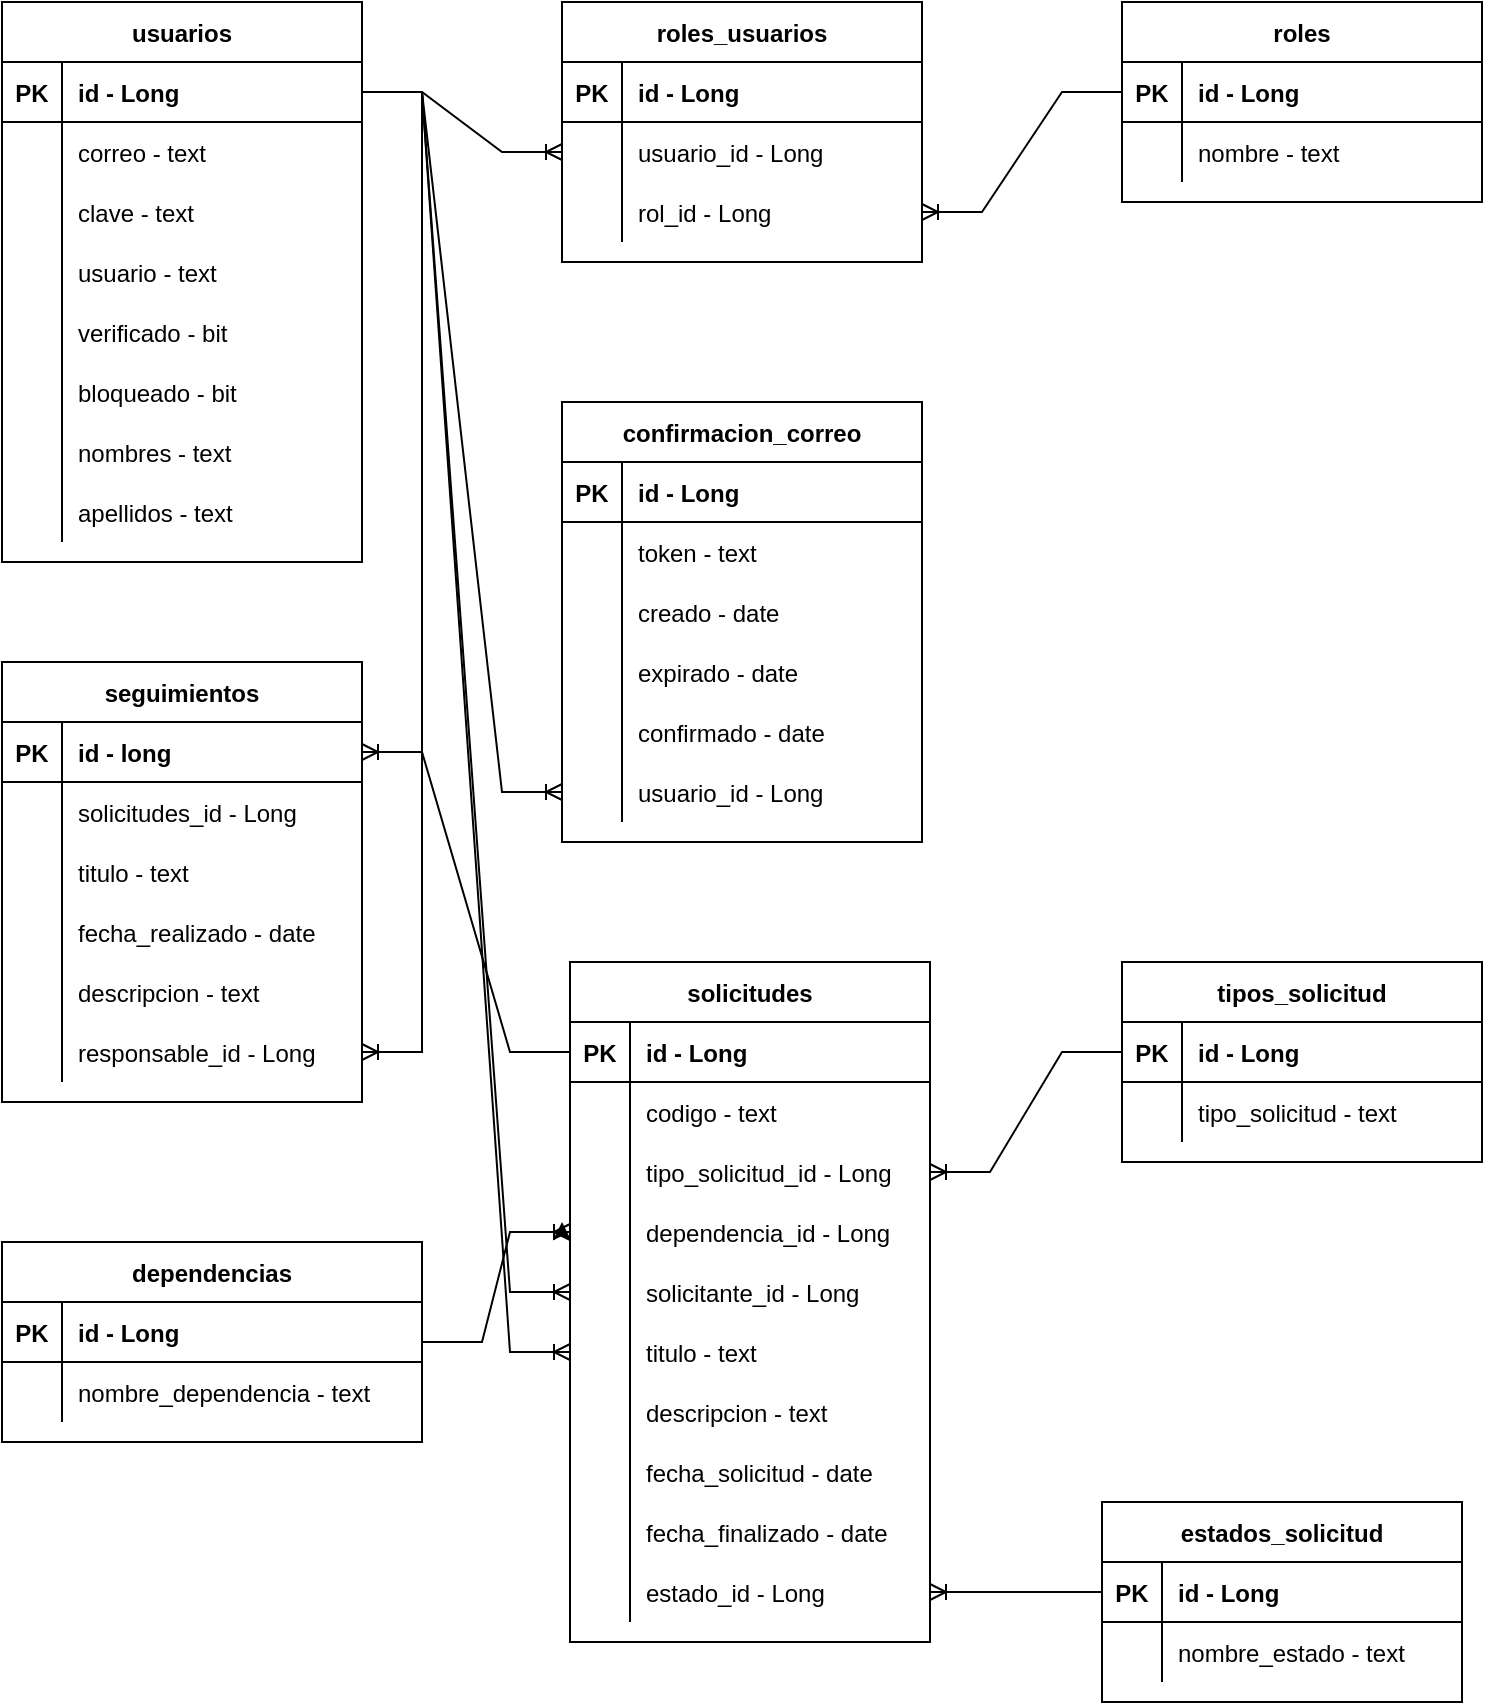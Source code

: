 <mxfile version="20.3.7" type="device"><diagram id="N3PCefm8rT5BkMY-tPDN" name="Página-1"><mxGraphModel dx="1422" dy="754" grid="1" gridSize="10" guides="1" tooltips="1" connect="1" arrows="1" fold="1" page="1" pageScale="1" pageWidth="827" pageHeight="1169" math="0" shadow="0"><root><mxCell id="0"/><mxCell id="1" parent="0"/><mxCell id="Jt3DXUGvfgEBG88iE8ZA-1" value="usuarios" style="shape=table;startSize=30;container=1;collapsible=1;childLayout=tableLayout;fixedRows=1;rowLines=0;fontStyle=1;align=center;resizeLast=1;" vertex="1" parent="1"><mxGeometry x="40" y="80" width="180" height="280" as="geometry"/></mxCell><mxCell id="Jt3DXUGvfgEBG88iE8ZA-2" value="" style="shape=tableRow;horizontal=0;startSize=0;swimlaneHead=0;swimlaneBody=0;fillColor=none;collapsible=0;dropTarget=0;points=[[0,0.5],[1,0.5]];portConstraint=eastwest;top=0;left=0;right=0;bottom=1;" vertex="1" parent="Jt3DXUGvfgEBG88iE8ZA-1"><mxGeometry y="30" width="180" height="30" as="geometry"/></mxCell><mxCell id="Jt3DXUGvfgEBG88iE8ZA-3" value="PK" style="shape=partialRectangle;connectable=0;fillColor=none;top=0;left=0;bottom=0;right=0;fontStyle=1;overflow=hidden;" vertex="1" parent="Jt3DXUGvfgEBG88iE8ZA-2"><mxGeometry width="30" height="30" as="geometry"><mxRectangle width="30" height="30" as="alternateBounds"/></mxGeometry></mxCell><mxCell id="Jt3DXUGvfgEBG88iE8ZA-4" value="id - Long" style="shape=partialRectangle;connectable=0;fillColor=none;top=0;left=0;bottom=0;right=0;align=left;spacingLeft=6;fontStyle=1;overflow=hidden;" vertex="1" parent="Jt3DXUGvfgEBG88iE8ZA-2"><mxGeometry x="30" width="150" height="30" as="geometry"><mxRectangle width="150" height="30" as="alternateBounds"/></mxGeometry></mxCell><mxCell id="Jt3DXUGvfgEBG88iE8ZA-5" value="" style="shape=tableRow;horizontal=0;startSize=0;swimlaneHead=0;swimlaneBody=0;fillColor=none;collapsible=0;dropTarget=0;points=[[0,0.5],[1,0.5]];portConstraint=eastwest;top=0;left=0;right=0;bottom=0;" vertex="1" parent="Jt3DXUGvfgEBG88iE8ZA-1"><mxGeometry y="60" width="180" height="30" as="geometry"/></mxCell><mxCell id="Jt3DXUGvfgEBG88iE8ZA-6" value="" style="shape=partialRectangle;connectable=0;fillColor=none;top=0;left=0;bottom=0;right=0;editable=1;overflow=hidden;" vertex="1" parent="Jt3DXUGvfgEBG88iE8ZA-5"><mxGeometry width="30" height="30" as="geometry"><mxRectangle width="30" height="30" as="alternateBounds"/></mxGeometry></mxCell><mxCell id="Jt3DXUGvfgEBG88iE8ZA-7" value="correo - text" style="shape=partialRectangle;connectable=0;fillColor=none;top=0;left=0;bottom=0;right=0;align=left;spacingLeft=6;overflow=hidden;" vertex="1" parent="Jt3DXUGvfgEBG88iE8ZA-5"><mxGeometry x="30" width="150" height="30" as="geometry"><mxRectangle width="150" height="30" as="alternateBounds"/></mxGeometry></mxCell><mxCell id="Jt3DXUGvfgEBG88iE8ZA-8" value="" style="shape=tableRow;horizontal=0;startSize=0;swimlaneHead=0;swimlaneBody=0;fillColor=none;collapsible=0;dropTarget=0;points=[[0,0.5],[1,0.5]];portConstraint=eastwest;top=0;left=0;right=0;bottom=0;" vertex="1" parent="Jt3DXUGvfgEBG88iE8ZA-1"><mxGeometry y="90" width="180" height="30" as="geometry"/></mxCell><mxCell id="Jt3DXUGvfgEBG88iE8ZA-9" value="" style="shape=partialRectangle;connectable=0;fillColor=none;top=0;left=0;bottom=0;right=0;editable=1;overflow=hidden;" vertex="1" parent="Jt3DXUGvfgEBG88iE8ZA-8"><mxGeometry width="30" height="30" as="geometry"><mxRectangle width="30" height="30" as="alternateBounds"/></mxGeometry></mxCell><mxCell id="Jt3DXUGvfgEBG88iE8ZA-10" value="clave - text" style="shape=partialRectangle;connectable=0;fillColor=none;top=0;left=0;bottom=0;right=0;align=left;spacingLeft=6;overflow=hidden;" vertex="1" parent="Jt3DXUGvfgEBG88iE8ZA-8"><mxGeometry x="30" width="150" height="30" as="geometry"><mxRectangle width="150" height="30" as="alternateBounds"/></mxGeometry></mxCell><mxCell id="Jt3DXUGvfgEBG88iE8ZA-11" value="" style="shape=tableRow;horizontal=0;startSize=0;swimlaneHead=0;swimlaneBody=0;fillColor=none;collapsible=0;dropTarget=0;points=[[0,0.5],[1,0.5]];portConstraint=eastwest;top=0;left=0;right=0;bottom=0;" vertex="1" parent="Jt3DXUGvfgEBG88iE8ZA-1"><mxGeometry y="120" width="180" height="30" as="geometry"/></mxCell><mxCell id="Jt3DXUGvfgEBG88iE8ZA-12" value="" style="shape=partialRectangle;connectable=0;fillColor=none;top=0;left=0;bottom=0;right=0;editable=1;overflow=hidden;" vertex="1" parent="Jt3DXUGvfgEBG88iE8ZA-11"><mxGeometry width="30" height="30" as="geometry"><mxRectangle width="30" height="30" as="alternateBounds"/></mxGeometry></mxCell><mxCell id="Jt3DXUGvfgEBG88iE8ZA-13" value="usuario - text" style="shape=partialRectangle;connectable=0;fillColor=none;top=0;left=0;bottom=0;right=0;align=left;spacingLeft=6;overflow=hidden;" vertex="1" parent="Jt3DXUGvfgEBG88iE8ZA-11"><mxGeometry x="30" width="150" height="30" as="geometry"><mxRectangle width="150" height="30" as="alternateBounds"/></mxGeometry></mxCell><mxCell id="Jt3DXUGvfgEBG88iE8ZA-14" value="" style="shape=tableRow;horizontal=0;startSize=0;swimlaneHead=0;swimlaneBody=0;fillColor=none;collapsible=0;dropTarget=0;points=[[0,0.5],[1,0.5]];portConstraint=eastwest;top=0;left=0;right=0;bottom=0;" vertex="1" parent="Jt3DXUGvfgEBG88iE8ZA-1"><mxGeometry y="150" width="180" height="30" as="geometry"/></mxCell><mxCell id="Jt3DXUGvfgEBG88iE8ZA-15" value="" style="shape=partialRectangle;connectable=0;fillColor=none;top=0;left=0;bottom=0;right=0;editable=1;overflow=hidden;" vertex="1" parent="Jt3DXUGvfgEBG88iE8ZA-14"><mxGeometry width="30" height="30" as="geometry"><mxRectangle width="30" height="30" as="alternateBounds"/></mxGeometry></mxCell><mxCell id="Jt3DXUGvfgEBG88iE8ZA-16" value="verificado - bit" style="shape=partialRectangle;connectable=0;fillColor=none;top=0;left=0;bottom=0;right=0;align=left;spacingLeft=6;overflow=hidden;" vertex="1" parent="Jt3DXUGvfgEBG88iE8ZA-14"><mxGeometry x="30" width="150" height="30" as="geometry"><mxRectangle width="150" height="30" as="alternateBounds"/></mxGeometry></mxCell><mxCell id="Jt3DXUGvfgEBG88iE8ZA-17" value="" style="shape=tableRow;horizontal=0;startSize=0;swimlaneHead=0;swimlaneBody=0;fillColor=none;collapsible=0;dropTarget=0;points=[[0,0.5],[1,0.5]];portConstraint=eastwest;top=0;left=0;right=0;bottom=0;" vertex="1" parent="Jt3DXUGvfgEBG88iE8ZA-1"><mxGeometry y="180" width="180" height="30" as="geometry"/></mxCell><mxCell id="Jt3DXUGvfgEBG88iE8ZA-18" value="" style="shape=partialRectangle;connectable=0;fillColor=none;top=0;left=0;bottom=0;right=0;editable=1;overflow=hidden;" vertex="1" parent="Jt3DXUGvfgEBG88iE8ZA-17"><mxGeometry width="30" height="30" as="geometry"><mxRectangle width="30" height="30" as="alternateBounds"/></mxGeometry></mxCell><mxCell id="Jt3DXUGvfgEBG88iE8ZA-19" value="bloqueado - bit" style="shape=partialRectangle;connectable=0;fillColor=none;top=0;left=0;bottom=0;right=0;align=left;spacingLeft=6;overflow=hidden;" vertex="1" parent="Jt3DXUGvfgEBG88iE8ZA-17"><mxGeometry x="30" width="150" height="30" as="geometry"><mxRectangle width="150" height="30" as="alternateBounds"/></mxGeometry></mxCell><mxCell id="Jt3DXUGvfgEBG88iE8ZA-20" value="" style="shape=tableRow;horizontal=0;startSize=0;swimlaneHead=0;swimlaneBody=0;fillColor=none;collapsible=0;dropTarget=0;points=[[0,0.5],[1,0.5]];portConstraint=eastwest;top=0;left=0;right=0;bottom=0;" vertex="1" parent="Jt3DXUGvfgEBG88iE8ZA-1"><mxGeometry y="210" width="180" height="30" as="geometry"/></mxCell><mxCell id="Jt3DXUGvfgEBG88iE8ZA-21" value="" style="shape=partialRectangle;connectable=0;fillColor=none;top=0;left=0;bottom=0;right=0;editable=1;overflow=hidden;" vertex="1" parent="Jt3DXUGvfgEBG88iE8ZA-20"><mxGeometry width="30" height="30" as="geometry"><mxRectangle width="30" height="30" as="alternateBounds"/></mxGeometry></mxCell><mxCell id="Jt3DXUGvfgEBG88iE8ZA-22" value="nombres - text" style="shape=partialRectangle;connectable=0;fillColor=none;top=0;left=0;bottom=0;right=0;align=left;spacingLeft=6;overflow=hidden;" vertex="1" parent="Jt3DXUGvfgEBG88iE8ZA-20"><mxGeometry x="30" width="150" height="30" as="geometry"><mxRectangle width="150" height="30" as="alternateBounds"/></mxGeometry></mxCell><mxCell id="Jt3DXUGvfgEBG88iE8ZA-23" value="" style="shape=tableRow;horizontal=0;startSize=0;swimlaneHead=0;swimlaneBody=0;fillColor=none;collapsible=0;dropTarget=0;points=[[0,0.5],[1,0.5]];portConstraint=eastwest;top=0;left=0;right=0;bottom=0;" vertex="1" parent="Jt3DXUGvfgEBG88iE8ZA-1"><mxGeometry y="240" width="180" height="30" as="geometry"/></mxCell><mxCell id="Jt3DXUGvfgEBG88iE8ZA-24" value="" style="shape=partialRectangle;connectable=0;fillColor=none;top=0;left=0;bottom=0;right=0;editable=1;overflow=hidden;" vertex="1" parent="Jt3DXUGvfgEBG88iE8ZA-23"><mxGeometry width="30" height="30" as="geometry"><mxRectangle width="30" height="30" as="alternateBounds"/></mxGeometry></mxCell><mxCell id="Jt3DXUGvfgEBG88iE8ZA-25" value="apellidos - text" style="shape=partialRectangle;connectable=0;fillColor=none;top=0;left=0;bottom=0;right=0;align=left;spacingLeft=6;overflow=hidden;" vertex="1" parent="Jt3DXUGvfgEBG88iE8ZA-23"><mxGeometry x="30" width="150" height="30" as="geometry"><mxRectangle width="150" height="30" as="alternateBounds"/></mxGeometry></mxCell><mxCell id="Jt3DXUGvfgEBG88iE8ZA-26" value="roles" style="shape=table;startSize=30;container=1;collapsible=1;childLayout=tableLayout;fixedRows=1;rowLines=0;fontStyle=1;align=center;resizeLast=1;" vertex="1" parent="1"><mxGeometry x="600" y="80" width="180" height="100" as="geometry"/></mxCell><mxCell id="Jt3DXUGvfgEBG88iE8ZA-27" value="" style="shape=tableRow;horizontal=0;startSize=0;swimlaneHead=0;swimlaneBody=0;fillColor=none;collapsible=0;dropTarget=0;points=[[0,0.5],[1,0.5]];portConstraint=eastwest;top=0;left=0;right=0;bottom=1;" vertex="1" parent="Jt3DXUGvfgEBG88iE8ZA-26"><mxGeometry y="30" width="180" height="30" as="geometry"/></mxCell><mxCell id="Jt3DXUGvfgEBG88iE8ZA-28" value="PK" style="shape=partialRectangle;connectable=0;fillColor=none;top=0;left=0;bottom=0;right=0;fontStyle=1;overflow=hidden;" vertex="1" parent="Jt3DXUGvfgEBG88iE8ZA-27"><mxGeometry width="30" height="30" as="geometry"><mxRectangle width="30" height="30" as="alternateBounds"/></mxGeometry></mxCell><mxCell id="Jt3DXUGvfgEBG88iE8ZA-29" value="id - Long" style="shape=partialRectangle;connectable=0;fillColor=none;top=0;left=0;bottom=0;right=0;align=left;spacingLeft=6;fontStyle=1;overflow=hidden;" vertex="1" parent="Jt3DXUGvfgEBG88iE8ZA-27"><mxGeometry x="30" width="150" height="30" as="geometry"><mxRectangle width="150" height="30" as="alternateBounds"/></mxGeometry></mxCell><mxCell id="Jt3DXUGvfgEBG88iE8ZA-30" value="" style="shape=tableRow;horizontal=0;startSize=0;swimlaneHead=0;swimlaneBody=0;fillColor=none;collapsible=0;dropTarget=0;points=[[0,0.5],[1,0.5]];portConstraint=eastwest;top=0;left=0;right=0;bottom=0;" vertex="1" parent="Jt3DXUGvfgEBG88iE8ZA-26"><mxGeometry y="60" width="180" height="30" as="geometry"/></mxCell><mxCell id="Jt3DXUGvfgEBG88iE8ZA-31" value="" style="shape=partialRectangle;connectable=0;fillColor=none;top=0;left=0;bottom=0;right=0;editable=1;overflow=hidden;" vertex="1" parent="Jt3DXUGvfgEBG88iE8ZA-30"><mxGeometry width="30" height="30" as="geometry"><mxRectangle width="30" height="30" as="alternateBounds"/></mxGeometry></mxCell><mxCell id="Jt3DXUGvfgEBG88iE8ZA-32" value="nombre - text" style="shape=partialRectangle;connectable=0;fillColor=none;top=0;left=0;bottom=0;right=0;align=left;spacingLeft=6;overflow=hidden;" vertex="1" parent="Jt3DXUGvfgEBG88iE8ZA-30"><mxGeometry x="30" width="150" height="30" as="geometry"><mxRectangle width="150" height="30" as="alternateBounds"/></mxGeometry></mxCell><mxCell id="Jt3DXUGvfgEBG88iE8ZA-39" value="roles_usuarios" style="shape=table;startSize=30;container=1;collapsible=1;childLayout=tableLayout;fixedRows=1;rowLines=0;fontStyle=1;align=center;resizeLast=1;" vertex="1" parent="1"><mxGeometry x="320" y="80" width="180" height="130" as="geometry"/></mxCell><mxCell id="Jt3DXUGvfgEBG88iE8ZA-40" value="" style="shape=tableRow;horizontal=0;startSize=0;swimlaneHead=0;swimlaneBody=0;fillColor=none;collapsible=0;dropTarget=0;points=[[0,0.5],[1,0.5]];portConstraint=eastwest;top=0;left=0;right=0;bottom=1;" vertex="1" parent="Jt3DXUGvfgEBG88iE8ZA-39"><mxGeometry y="30" width="180" height="30" as="geometry"/></mxCell><mxCell id="Jt3DXUGvfgEBG88iE8ZA-41" value="PK" style="shape=partialRectangle;connectable=0;fillColor=none;top=0;left=0;bottom=0;right=0;fontStyle=1;overflow=hidden;" vertex="1" parent="Jt3DXUGvfgEBG88iE8ZA-40"><mxGeometry width="30" height="30" as="geometry"><mxRectangle width="30" height="30" as="alternateBounds"/></mxGeometry></mxCell><mxCell id="Jt3DXUGvfgEBG88iE8ZA-42" value="id - Long" style="shape=partialRectangle;connectable=0;fillColor=none;top=0;left=0;bottom=0;right=0;align=left;spacingLeft=6;fontStyle=1;overflow=hidden;" vertex="1" parent="Jt3DXUGvfgEBG88iE8ZA-40"><mxGeometry x="30" width="150" height="30" as="geometry"><mxRectangle width="150" height="30" as="alternateBounds"/></mxGeometry></mxCell><mxCell id="Jt3DXUGvfgEBG88iE8ZA-43" value="" style="shape=tableRow;horizontal=0;startSize=0;swimlaneHead=0;swimlaneBody=0;fillColor=none;collapsible=0;dropTarget=0;points=[[0,0.5],[1,0.5]];portConstraint=eastwest;top=0;left=0;right=0;bottom=0;" vertex="1" parent="Jt3DXUGvfgEBG88iE8ZA-39"><mxGeometry y="60" width="180" height="30" as="geometry"/></mxCell><mxCell id="Jt3DXUGvfgEBG88iE8ZA-44" value="" style="shape=partialRectangle;connectable=0;fillColor=none;top=0;left=0;bottom=0;right=0;editable=1;overflow=hidden;" vertex="1" parent="Jt3DXUGvfgEBG88iE8ZA-43"><mxGeometry width="30" height="30" as="geometry"><mxRectangle width="30" height="30" as="alternateBounds"/></mxGeometry></mxCell><mxCell id="Jt3DXUGvfgEBG88iE8ZA-45" value="usuario_id - Long" style="shape=partialRectangle;connectable=0;fillColor=none;top=0;left=0;bottom=0;right=0;align=left;spacingLeft=6;overflow=hidden;" vertex="1" parent="Jt3DXUGvfgEBG88iE8ZA-43"><mxGeometry x="30" width="150" height="30" as="geometry"><mxRectangle width="150" height="30" as="alternateBounds"/></mxGeometry></mxCell><mxCell id="Jt3DXUGvfgEBG88iE8ZA-46" value="" style="shape=tableRow;horizontal=0;startSize=0;swimlaneHead=0;swimlaneBody=0;fillColor=none;collapsible=0;dropTarget=0;points=[[0,0.5],[1,0.5]];portConstraint=eastwest;top=0;left=0;right=0;bottom=0;" vertex="1" parent="Jt3DXUGvfgEBG88iE8ZA-39"><mxGeometry y="90" width="180" height="30" as="geometry"/></mxCell><mxCell id="Jt3DXUGvfgEBG88iE8ZA-47" value="" style="shape=partialRectangle;connectable=0;fillColor=none;top=0;left=0;bottom=0;right=0;editable=1;overflow=hidden;" vertex="1" parent="Jt3DXUGvfgEBG88iE8ZA-46"><mxGeometry width="30" height="30" as="geometry"><mxRectangle width="30" height="30" as="alternateBounds"/></mxGeometry></mxCell><mxCell id="Jt3DXUGvfgEBG88iE8ZA-48" value="rol_id - Long" style="shape=partialRectangle;connectable=0;fillColor=none;top=0;left=0;bottom=0;right=0;align=left;spacingLeft=6;overflow=hidden;" vertex="1" parent="Jt3DXUGvfgEBG88iE8ZA-46"><mxGeometry x="30" width="150" height="30" as="geometry"><mxRectangle width="150" height="30" as="alternateBounds"/></mxGeometry></mxCell><mxCell id="Jt3DXUGvfgEBG88iE8ZA-52" value="" style="edgeStyle=entityRelationEdgeStyle;fontSize=12;html=1;endArrow=ERoneToMany;rounded=0;exitX=0;exitY=0.5;exitDx=0;exitDy=0;entryX=1;entryY=0.5;entryDx=0;entryDy=0;" edge="1" parent="1" source="Jt3DXUGvfgEBG88iE8ZA-27" target="Jt3DXUGvfgEBG88iE8ZA-46"><mxGeometry width="100" height="100" relative="1" as="geometry"><mxPoint x="490" y="280" as="sourcePoint"/><mxPoint x="590" y="180" as="targetPoint"/></mxGeometry></mxCell><mxCell id="Jt3DXUGvfgEBG88iE8ZA-53" value="" style="edgeStyle=entityRelationEdgeStyle;fontSize=12;html=1;endArrow=ERoneToMany;rounded=0;entryX=0;entryY=0.5;entryDx=0;entryDy=0;" edge="1" parent="1" source="Jt3DXUGvfgEBG88iE8ZA-2" target="Jt3DXUGvfgEBG88iE8ZA-43"><mxGeometry width="100" height="100" relative="1" as="geometry"><mxPoint x="220" y="250" as="sourcePoint"/><mxPoint x="320" y="150" as="targetPoint"/></mxGeometry></mxCell><mxCell id="Jt3DXUGvfgEBG88iE8ZA-54" value="confirmacion_correo" style="shape=table;startSize=30;container=1;collapsible=1;childLayout=tableLayout;fixedRows=1;rowLines=0;fontStyle=1;align=center;resizeLast=1;" vertex="1" parent="1"><mxGeometry x="320" y="280" width="180" height="220" as="geometry"/></mxCell><mxCell id="Jt3DXUGvfgEBG88iE8ZA-55" value="" style="shape=tableRow;horizontal=0;startSize=0;swimlaneHead=0;swimlaneBody=0;fillColor=none;collapsible=0;dropTarget=0;points=[[0,0.5],[1,0.5]];portConstraint=eastwest;top=0;left=0;right=0;bottom=1;" vertex="1" parent="Jt3DXUGvfgEBG88iE8ZA-54"><mxGeometry y="30" width="180" height="30" as="geometry"/></mxCell><mxCell id="Jt3DXUGvfgEBG88iE8ZA-56" value="PK" style="shape=partialRectangle;connectable=0;fillColor=none;top=0;left=0;bottom=0;right=0;fontStyle=1;overflow=hidden;" vertex="1" parent="Jt3DXUGvfgEBG88iE8ZA-55"><mxGeometry width="30" height="30" as="geometry"><mxRectangle width="30" height="30" as="alternateBounds"/></mxGeometry></mxCell><mxCell id="Jt3DXUGvfgEBG88iE8ZA-57" value="id - Long" style="shape=partialRectangle;connectable=0;fillColor=none;top=0;left=0;bottom=0;right=0;align=left;spacingLeft=6;fontStyle=1;overflow=hidden;" vertex="1" parent="Jt3DXUGvfgEBG88iE8ZA-55"><mxGeometry x="30" width="150" height="30" as="geometry"><mxRectangle width="150" height="30" as="alternateBounds"/></mxGeometry></mxCell><mxCell id="Jt3DXUGvfgEBG88iE8ZA-58" value="" style="shape=tableRow;horizontal=0;startSize=0;swimlaneHead=0;swimlaneBody=0;fillColor=none;collapsible=0;dropTarget=0;points=[[0,0.5],[1,0.5]];portConstraint=eastwest;top=0;left=0;right=0;bottom=0;" vertex="1" parent="Jt3DXUGvfgEBG88iE8ZA-54"><mxGeometry y="60" width="180" height="30" as="geometry"/></mxCell><mxCell id="Jt3DXUGvfgEBG88iE8ZA-59" value="" style="shape=partialRectangle;connectable=0;fillColor=none;top=0;left=0;bottom=0;right=0;editable=1;overflow=hidden;" vertex="1" parent="Jt3DXUGvfgEBG88iE8ZA-58"><mxGeometry width="30" height="30" as="geometry"><mxRectangle width="30" height="30" as="alternateBounds"/></mxGeometry></mxCell><mxCell id="Jt3DXUGvfgEBG88iE8ZA-60" value="token - text" style="shape=partialRectangle;connectable=0;fillColor=none;top=0;left=0;bottom=0;right=0;align=left;spacingLeft=6;overflow=hidden;" vertex="1" parent="Jt3DXUGvfgEBG88iE8ZA-58"><mxGeometry x="30" width="150" height="30" as="geometry"><mxRectangle width="150" height="30" as="alternateBounds"/></mxGeometry></mxCell><mxCell id="Jt3DXUGvfgEBG88iE8ZA-61" value="" style="shape=tableRow;horizontal=0;startSize=0;swimlaneHead=0;swimlaneBody=0;fillColor=none;collapsible=0;dropTarget=0;points=[[0,0.5],[1,0.5]];portConstraint=eastwest;top=0;left=0;right=0;bottom=0;" vertex="1" parent="Jt3DXUGvfgEBG88iE8ZA-54"><mxGeometry y="90" width="180" height="30" as="geometry"/></mxCell><mxCell id="Jt3DXUGvfgEBG88iE8ZA-62" value="" style="shape=partialRectangle;connectable=0;fillColor=none;top=0;left=0;bottom=0;right=0;editable=1;overflow=hidden;" vertex="1" parent="Jt3DXUGvfgEBG88iE8ZA-61"><mxGeometry width="30" height="30" as="geometry"><mxRectangle width="30" height="30" as="alternateBounds"/></mxGeometry></mxCell><mxCell id="Jt3DXUGvfgEBG88iE8ZA-63" value="creado - date" style="shape=partialRectangle;connectable=0;fillColor=none;top=0;left=0;bottom=0;right=0;align=left;spacingLeft=6;overflow=hidden;" vertex="1" parent="Jt3DXUGvfgEBG88iE8ZA-61"><mxGeometry x="30" width="150" height="30" as="geometry"><mxRectangle width="150" height="30" as="alternateBounds"/></mxGeometry></mxCell><mxCell id="Jt3DXUGvfgEBG88iE8ZA-64" value="" style="shape=tableRow;horizontal=0;startSize=0;swimlaneHead=0;swimlaneBody=0;fillColor=none;collapsible=0;dropTarget=0;points=[[0,0.5],[1,0.5]];portConstraint=eastwest;top=0;left=0;right=0;bottom=0;" vertex="1" parent="Jt3DXUGvfgEBG88iE8ZA-54"><mxGeometry y="120" width="180" height="30" as="geometry"/></mxCell><mxCell id="Jt3DXUGvfgEBG88iE8ZA-65" value="" style="shape=partialRectangle;connectable=0;fillColor=none;top=0;left=0;bottom=0;right=0;editable=1;overflow=hidden;" vertex="1" parent="Jt3DXUGvfgEBG88iE8ZA-64"><mxGeometry width="30" height="30" as="geometry"><mxRectangle width="30" height="30" as="alternateBounds"/></mxGeometry></mxCell><mxCell id="Jt3DXUGvfgEBG88iE8ZA-66" value="expirado - date" style="shape=partialRectangle;connectable=0;fillColor=none;top=0;left=0;bottom=0;right=0;align=left;spacingLeft=6;overflow=hidden;" vertex="1" parent="Jt3DXUGvfgEBG88iE8ZA-64"><mxGeometry x="30" width="150" height="30" as="geometry"><mxRectangle width="150" height="30" as="alternateBounds"/></mxGeometry></mxCell><mxCell id="Jt3DXUGvfgEBG88iE8ZA-67" value="" style="shape=tableRow;horizontal=0;startSize=0;swimlaneHead=0;swimlaneBody=0;fillColor=none;collapsible=0;dropTarget=0;points=[[0,0.5],[1,0.5]];portConstraint=eastwest;top=0;left=0;right=0;bottom=0;" vertex="1" parent="Jt3DXUGvfgEBG88iE8ZA-54"><mxGeometry y="150" width="180" height="30" as="geometry"/></mxCell><mxCell id="Jt3DXUGvfgEBG88iE8ZA-68" value="" style="shape=partialRectangle;connectable=0;fillColor=none;top=0;left=0;bottom=0;right=0;editable=1;overflow=hidden;" vertex="1" parent="Jt3DXUGvfgEBG88iE8ZA-67"><mxGeometry width="30" height="30" as="geometry"><mxRectangle width="30" height="30" as="alternateBounds"/></mxGeometry></mxCell><mxCell id="Jt3DXUGvfgEBG88iE8ZA-69" value="confirmado - date" style="shape=partialRectangle;connectable=0;fillColor=none;top=0;left=0;bottom=0;right=0;align=left;spacingLeft=6;overflow=hidden;" vertex="1" parent="Jt3DXUGvfgEBG88iE8ZA-67"><mxGeometry x="30" width="150" height="30" as="geometry"><mxRectangle width="150" height="30" as="alternateBounds"/></mxGeometry></mxCell><mxCell id="Jt3DXUGvfgEBG88iE8ZA-86" value="" style="shape=tableRow;horizontal=0;startSize=0;swimlaneHead=0;swimlaneBody=0;fillColor=none;collapsible=0;dropTarget=0;points=[[0,0.5],[1,0.5]];portConstraint=eastwest;top=0;left=0;right=0;bottom=0;" vertex="1" parent="Jt3DXUGvfgEBG88iE8ZA-54"><mxGeometry y="180" width="180" height="30" as="geometry"/></mxCell><mxCell id="Jt3DXUGvfgEBG88iE8ZA-87" value="" style="shape=partialRectangle;connectable=0;fillColor=none;top=0;left=0;bottom=0;right=0;editable=1;overflow=hidden;" vertex="1" parent="Jt3DXUGvfgEBG88iE8ZA-86"><mxGeometry width="30" height="30" as="geometry"><mxRectangle width="30" height="30" as="alternateBounds"/></mxGeometry></mxCell><mxCell id="Jt3DXUGvfgEBG88iE8ZA-88" value="usuario_id - Long" style="shape=partialRectangle;connectable=0;fillColor=none;top=0;left=0;bottom=0;right=0;align=left;spacingLeft=6;overflow=hidden;" vertex="1" parent="Jt3DXUGvfgEBG88iE8ZA-86"><mxGeometry x="30" width="150" height="30" as="geometry"><mxRectangle width="150" height="30" as="alternateBounds"/></mxGeometry></mxCell><mxCell id="Jt3DXUGvfgEBG88iE8ZA-92" value="" style="edgeStyle=entityRelationEdgeStyle;fontSize=12;html=1;endArrow=ERoneToMany;rounded=0;entryX=0;entryY=0.5;entryDx=0;entryDy=0;exitX=1;exitY=0.5;exitDx=0;exitDy=0;" edge="1" parent="1" source="Jt3DXUGvfgEBG88iE8ZA-2" target="Jt3DXUGvfgEBG88iE8ZA-86"><mxGeometry width="100" height="100" relative="1" as="geometry"><mxPoint x="270" y="490" as="sourcePoint"/><mxPoint x="370" y="390" as="targetPoint"/></mxGeometry></mxCell><mxCell id="Jt3DXUGvfgEBG88iE8ZA-93" value="dependencias" style="shape=table;startSize=30;container=1;collapsible=1;childLayout=tableLayout;fixedRows=1;rowLines=0;fontStyle=1;align=center;resizeLast=1;" vertex="1" parent="1"><mxGeometry x="40" y="700" width="210" height="100" as="geometry"/></mxCell><mxCell id="Jt3DXUGvfgEBG88iE8ZA-94" value="" style="shape=tableRow;horizontal=0;startSize=0;swimlaneHead=0;swimlaneBody=0;fillColor=none;collapsible=0;dropTarget=0;points=[[0,0.5],[1,0.5]];portConstraint=eastwest;top=0;left=0;right=0;bottom=1;" vertex="1" parent="Jt3DXUGvfgEBG88iE8ZA-93"><mxGeometry y="30" width="210" height="30" as="geometry"/></mxCell><mxCell id="Jt3DXUGvfgEBG88iE8ZA-95" value="PK" style="shape=partialRectangle;connectable=0;fillColor=none;top=0;left=0;bottom=0;right=0;fontStyle=1;overflow=hidden;" vertex="1" parent="Jt3DXUGvfgEBG88iE8ZA-94"><mxGeometry width="30" height="30" as="geometry"><mxRectangle width="30" height="30" as="alternateBounds"/></mxGeometry></mxCell><mxCell id="Jt3DXUGvfgEBG88iE8ZA-96" value="id - Long" style="shape=partialRectangle;connectable=0;fillColor=none;top=0;left=0;bottom=0;right=0;align=left;spacingLeft=6;fontStyle=1;overflow=hidden;" vertex="1" parent="Jt3DXUGvfgEBG88iE8ZA-94"><mxGeometry x="30" width="180" height="30" as="geometry"><mxRectangle width="180" height="30" as="alternateBounds"/></mxGeometry></mxCell><mxCell id="Jt3DXUGvfgEBG88iE8ZA-97" value="" style="shape=tableRow;horizontal=0;startSize=0;swimlaneHead=0;swimlaneBody=0;fillColor=none;collapsible=0;dropTarget=0;points=[[0,0.5],[1,0.5]];portConstraint=eastwest;top=0;left=0;right=0;bottom=0;" vertex="1" parent="Jt3DXUGvfgEBG88iE8ZA-93"><mxGeometry y="60" width="210" height="30" as="geometry"/></mxCell><mxCell id="Jt3DXUGvfgEBG88iE8ZA-98" value="" style="shape=partialRectangle;connectable=0;fillColor=none;top=0;left=0;bottom=0;right=0;editable=1;overflow=hidden;" vertex="1" parent="Jt3DXUGvfgEBG88iE8ZA-97"><mxGeometry width="30" height="30" as="geometry"><mxRectangle width="30" height="30" as="alternateBounds"/></mxGeometry></mxCell><mxCell id="Jt3DXUGvfgEBG88iE8ZA-99" value="nombre_dependencia - text" style="shape=partialRectangle;connectable=0;fillColor=none;top=0;left=0;bottom=0;right=0;align=left;spacingLeft=6;overflow=hidden;" vertex="1" parent="Jt3DXUGvfgEBG88iE8ZA-97"><mxGeometry x="30" width="180" height="30" as="geometry"><mxRectangle width="180" height="30" as="alternateBounds"/></mxGeometry></mxCell><mxCell id="Jt3DXUGvfgEBG88iE8ZA-106" value="solicitudes" style="shape=table;startSize=30;container=1;collapsible=1;childLayout=tableLayout;fixedRows=1;rowLines=0;fontStyle=1;align=center;resizeLast=1;" vertex="1" parent="1"><mxGeometry x="324" y="560" width="180" height="340" as="geometry"/></mxCell><mxCell id="Jt3DXUGvfgEBG88iE8ZA-107" value="" style="shape=tableRow;horizontal=0;startSize=0;swimlaneHead=0;swimlaneBody=0;fillColor=none;collapsible=0;dropTarget=0;points=[[0,0.5],[1,0.5]];portConstraint=eastwest;top=0;left=0;right=0;bottom=1;" vertex="1" parent="Jt3DXUGvfgEBG88iE8ZA-106"><mxGeometry y="30" width="180" height="30" as="geometry"/></mxCell><mxCell id="Jt3DXUGvfgEBG88iE8ZA-108" value="PK" style="shape=partialRectangle;connectable=0;fillColor=none;top=0;left=0;bottom=0;right=0;fontStyle=1;overflow=hidden;" vertex="1" parent="Jt3DXUGvfgEBG88iE8ZA-107"><mxGeometry width="30" height="30" as="geometry"><mxRectangle width="30" height="30" as="alternateBounds"/></mxGeometry></mxCell><mxCell id="Jt3DXUGvfgEBG88iE8ZA-109" value="id - Long" style="shape=partialRectangle;connectable=0;fillColor=none;top=0;left=0;bottom=0;right=0;align=left;spacingLeft=6;fontStyle=1;overflow=hidden;" vertex="1" parent="Jt3DXUGvfgEBG88iE8ZA-107"><mxGeometry x="30" width="150" height="30" as="geometry"><mxRectangle width="150" height="30" as="alternateBounds"/></mxGeometry></mxCell><mxCell id="Jt3DXUGvfgEBG88iE8ZA-110" value="" style="shape=tableRow;horizontal=0;startSize=0;swimlaneHead=0;swimlaneBody=0;fillColor=none;collapsible=0;dropTarget=0;points=[[0,0.5],[1,0.5]];portConstraint=eastwest;top=0;left=0;right=0;bottom=0;" vertex="1" parent="Jt3DXUGvfgEBG88iE8ZA-106"><mxGeometry y="60" width="180" height="30" as="geometry"/></mxCell><mxCell id="Jt3DXUGvfgEBG88iE8ZA-111" value="" style="shape=partialRectangle;connectable=0;fillColor=none;top=0;left=0;bottom=0;right=0;editable=1;overflow=hidden;" vertex="1" parent="Jt3DXUGvfgEBG88iE8ZA-110"><mxGeometry width="30" height="30" as="geometry"><mxRectangle width="30" height="30" as="alternateBounds"/></mxGeometry></mxCell><mxCell id="Jt3DXUGvfgEBG88iE8ZA-112" value="codigo - text" style="shape=partialRectangle;connectable=0;fillColor=none;top=0;left=0;bottom=0;right=0;align=left;spacingLeft=6;overflow=hidden;" vertex="1" parent="Jt3DXUGvfgEBG88iE8ZA-110"><mxGeometry x="30" width="150" height="30" as="geometry"><mxRectangle width="150" height="30" as="alternateBounds"/></mxGeometry></mxCell><mxCell id="Jt3DXUGvfgEBG88iE8ZA-113" value="" style="shape=tableRow;horizontal=0;startSize=0;swimlaneHead=0;swimlaneBody=0;fillColor=none;collapsible=0;dropTarget=0;points=[[0,0.5],[1,0.5]];portConstraint=eastwest;top=0;left=0;right=0;bottom=0;" vertex="1" parent="Jt3DXUGvfgEBG88iE8ZA-106"><mxGeometry y="90" width="180" height="30" as="geometry"/></mxCell><mxCell id="Jt3DXUGvfgEBG88iE8ZA-114" value="" style="shape=partialRectangle;connectable=0;fillColor=none;top=0;left=0;bottom=0;right=0;editable=1;overflow=hidden;" vertex="1" parent="Jt3DXUGvfgEBG88iE8ZA-113"><mxGeometry width="30" height="30" as="geometry"><mxRectangle width="30" height="30" as="alternateBounds"/></mxGeometry></mxCell><mxCell id="Jt3DXUGvfgEBG88iE8ZA-115" value="tipo_solicitud_id - Long" style="shape=partialRectangle;connectable=0;fillColor=none;top=0;left=0;bottom=0;right=0;align=left;spacingLeft=6;overflow=hidden;" vertex="1" parent="Jt3DXUGvfgEBG88iE8ZA-113"><mxGeometry x="30" width="150" height="30" as="geometry"><mxRectangle width="150" height="30" as="alternateBounds"/></mxGeometry></mxCell><mxCell id="Jt3DXUGvfgEBG88iE8ZA-116" value="" style="shape=tableRow;horizontal=0;startSize=0;swimlaneHead=0;swimlaneBody=0;fillColor=none;collapsible=0;dropTarget=0;points=[[0,0.5],[1,0.5]];portConstraint=eastwest;top=0;left=0;right=0;bottom=0;" vertex="1" parent="Jt3DXUGvfgEBG88iE8ZA-106"><mxGeometry y="120" width="180" height="30" as="geometry"/></mxCell><mxCell id="Jt3DXUGvfgEBG88iE8ZA-117" value="" style="shape=partialRectangle;connectable=0;fillColor=none;top=0;left=0;bottom=0;right=0;editable=1;overflow=hidden;" vertex="1" parent="Jt3DXUGvfgEBG88iE8ZA-116"><mxGeometry width="30" height="30" as="geometry"><mxRectangle width="30" height="30" as="alternateBounds"/></mxGeometry></mxCell><mxCell id="Jt3DXUGvfgEBG88iE8ZA-118" value="dependencia_id - Long" style="shape=partialRectangle;connectable=0;fillColor=none;top=0;left=0;bottom=0;right=0;align=left;spacingLeft=6;overflow=hidden;" vertex="1" parent="Jt3DXUGvfgEBG88iE8ZA-116"><mxGeometry x="30" width="150" height="30" as="geometry"><mxRectangle width="150" height="30" as="alternateBounds"/></mxGeometry></mxCell><mxCell id="Jt3DXUGvfgEBG88iE8ZA-132" value="" style="shape=tableRow;horizontal=0;startSize=0;swimlaneHead=0;swimlaneBody=0;fillColor=none;collapsible=0;dropTarget=0;points=[[0,0.5],[1,0.5]];portConstraint=eastwest;top=0;left=0;right=0;bottom=0;" vertex="1" parent="Jt3DXUGvfgEBG88iE8ZA-106"><mxGeometry y="150" width="180" height="30" as="geometry"/></mxCell><mxCell id="Jt3DXUGvfgEBG88iE8ZA-133" value="" style="shape=partialRectangle;connectable=0;fillColor=none;top=0;left=0;bottom=0;right=0;editable=1;overflow=hidden;" vertex="1" parent="Jt3DXUGvfgEBG88iE8ZA-132"><mxGeometry width="30" height="30" as="geometry"><mxRectangle width="30" height="30" as="alternateBounds"/></mxGeometry></mxCell><mxCell id="Jt3DXUGvfgEBG88iE8ZA-134" value="solicitante_id - Long" style="shape=partialRectangle;connectable=0;fillColor=none;top=0;left=0;bottom=0;right=0;align=left;spacingLeft=6;overflow=hidden;" vertex="1" parent="Jt3DXUGvfgEBG88iE8ZA-132"><mxGeometry x="30" width="150" height="30" as="geometry"><mxRectangle width="150" height="30" as="alternateBounds"/></mxGeometry></mxCell><mxCell id="Jt3DXUGvfgEBG88iE8ZA-138" value="" style="shape=tableRow;horizontal=0;startSize=0;swimlaneHead=0;swimlaneBody=0;fillColor=none;collapsible=0;dropTarget=0;points=[[0,0.5],[1,0.5]];portConstraint=eastwest;top=0;left=0;right=0;bottom=0;" vertex="1" parent="Jt3DXUGvfgEBG88iE8ZA-106"><mxGeometry y="180" width="180" height="30" as="geometry"/></mxCell><mxCell id="Jt3DXUGvfgEBG88iE8ZA-139" value="" style="shape=partialRectangle;connectable=0;fillColor=none;top=0;left=0;bottom=0;right=0;editable=1;overflow=hidden;" vertex="1" parent="Jt3DXUGvfgEBG88iE8ZA-138"><mxGeometry width="30" height="30" as="geometry"><mxRectangle width="30" height="30" as="alternateBounds"/></mxGeometry></mxCell><mxCell id="Jt3DXUGvfgEBG88iE8ZA-140" value="titulo - text" style="shape=partialRectangle;connectable=0;fillColor=none;top=0;left=0;bottom=0;right=0;align=left;spacingLeft=6;overflow=hidden;" vertex="1" parent="Jt3DXUGvfgEBG88iE8ZA-138"><mxGeometry x="30" width="150" height="30" as="geometry"><mxRectangle width="150" height="30" as="alternateBounds"/></mxGeometry></mxCell><mxCell id="Jt3DXUGvfgEBG88iE8ZA-141" value="" style="shape=tableRow;horizontal=0;startSize=0;swimlaneHead=0;swimlaneBody=0;fillColor=none;collapsible=0;dropTarget=0;points=[[0,0.5],[1,0.5]];portConstraint=eastwest;top=0;left=0;right=0;bottom=0;" vertex="1" parent="Jt3DXUGvfgEBG88iE8ZA-106"><mxGeometry y="210" width="180" height="30" as="geometry"/></mxCell><mxCell id="Jt3DXUGvfgEBG88iE8ZA-142" value="" style="shape=partialRectangle;connectable=0;fillColor=none;top=0;left=0;bottom=0;right=0;editable=1;overflow=hidden;" vertex="1" parent="Jt3DXUGvfgEBG88iE8ZA-141"><mxGeometry width="30" height="30" as="geometry"><mxRectangle width="30" height="30" as="alternateBounds"/></mxGeometry></mxCell><mxCell id="Jt3DXUGvfgEBG88iE8ZA-143" value="descripcion - text" style="shape=partialRectangle;connectable=0;fillColor=none;top=0;left=0;bottom=0;right=0;align=left;spacingLeft=6;overflow=hidden;" vertex="1" parent="Jt3DXUGvfgEBG88iE8ZA-141"><mxGeometry x="30" width="150" height="30" as="geometry"><mxRectangle width="150" height="30" as="alternateBounds"/></mxGeometry></mxCell><mxCell id="Jt3DXUGvfgEBG88iE8ZA-144" value="" style="shape=tableRow;horizontal=0;startSize=0;swimlaneHead=0;swimlaneBody=0;fillColor=none;collapsible=0;dropTarget=0;points=[[0,0.5],[1,0.5]];portConstraint=eastwest;top=0;left=0;right=0;bottom=0;" vertex="1" parent="Jt3DXUGvfgEBG88iE8ZA-106"><mxGeometry y="240" width="180" height="30" as="geometry"/></mxCell><mxCell id="Jt3DXUGvfgEBG88iE8ZA-145" value="" style="shape=partialRectangle;connectable=0;fillColor=none;top=0;left=0;bottom=0;right=0;editable=1;overflow=hidden;" vertex="1" parent="Jt3DXUGvfgEBG88iE8ZA-144"><mxGeometry width="30" height="30" as="geometry"><mxRectangle width="30" height="30" as="alternateBounds"/></mxGeometry></mxCell><mxCell id="Jt3DXUGvfgEBG88iE8ZA-146" value="fecha_solicitud - date" style="shape=partialRectangle;connectable=0;fillColor=none;top=0;left=0;bottom=0;right=0;align=left;spacingLeft=6;overflow=hidden;" vertex="1" parent="Jt3DXUGvfgEBG88iE8ZA-144"><mxGeometry x="30" width="150" height="30" as="geometry"><mxRectangle width="150" height="30" as="alternateBounds"/></mxGeometry></mxCell><mxCell id="Jt3DXUGvfgEBG88iE8ZA-147" value="" style="shape=tableRow;horizontal=0;startSize=0;swimlaneHead=0;swimlaneBody=0;fillColor=none;collapsible=0;dropTarget=0;points=[[0,0.5],[1,0.5]];portConstraint=eastwest;top=0;left=0;right=0;bottom=0;" vertex="1" parent="Jt3DXUGvfgEBG88iE8ZA-106"><mxGeometry y="270" width="180" height="30" as="geometry"/></mxCell><mxCell id="Jt3DXUGvfgEBG88iE8ZA-148" value="" style="shape=partialRectangle;connectable=0;fillColor=none;top=0;left=0;bottom=0;right=0;editable=1;overflow=hidden;" vertex="1" parent="Jt3DXUGvfgEBG88iE8ZA-147"><mxGeometry width="30" height="30" as="geometry"><mxRectangle width="30" height="30" as="alternateBounds"/></mxGeometry></mxCell><mxCell id="Jt3DXUGvfgEBG88iE8ZA-149" value="fecha_finalizado - date" style="shape=partialRectangle;connectable=0;fillColor=none;top=0;left=0;bottom=0;right=0;align=left;spacingLeft=6;overflow=hidden;" vertex="1" parent="Jt3DXUGvfgEBG88iE8ZA-147"><mxGeometry x="30" width="150" height="30" as="geometry"><mxRectangle width="150" height="30" as="alternateBounds"/></mxGeometry></mxCell><mxCell id="Jt3DXUGvfgEBG88iE8ZA-150" value="" style="shape=tableRow;horizontal=0;startSize=0;swimlaneHead=0;swimlaneBody=0;fillColor=none;collapsible=0;dropTarget=0;points=[[0,0.5],[1,0.5]];portConstraint=eastwest;top=0;left=0;right=0;bottom=0;" vertex="1" parent="Jt3DXUGvfgEBG88iE8ZA-106"><mxGeometry y="300" width="180" height="30" as="geometry"/></mxCell><mxCell id="Jt3DXUGvfgEBG88iE8ZA-151" value="" style="shape=partialRectangle;connectable=0;fillColor=none;top=0;left=0;bottom=0;right=0;editable=1;overflow=hidden;" vertex="1" parent="Jt3DXUGvfgEBG88iE8ZA-150"><mxGeometry width="30" height="30" as="geometry"><mxRectangle width="30" height="30" as="alternateBounds"/></mxGeometry></mxCell><mxCell id="Jt3DXUGvfgEBG88iE8ZA-152" value="estado_id - Long" style="shape=partialRectangle;connectable=0;fillColor=none;top=0;left=0;bottom=0;right=0;align=left;spacingLeft=6;overflow=hidden;" vertex="1" parent="Jt3DXUGvfgEBG88iE8ZA-150"><mxGeometry x="30" width="150" height="30" as="geometry"><mxRectangle width="150" height="30" as="alternateBounds"/></mxGeometry></mxCell><mxCell id="Jt3DXUGvfgEBG88iE8ZA-119" value="tipos_solicitud" style="shape=table;startSize=30;container=1;collapsible=1;childLayout=tableLayout;fixedRows=1;rowLines=0;fontStyle=1;align=center;resizeLast=1;" vertex="1" parent="1"><mxGeometry x="600" y="560" width="180" height="100" as="geometry"/></mxCell><mxCell id="Jt3DXUGvfgEBG88iE8ZA-120" value="" style="shape=tableRow;horizontal=0;startSize=0;swimlaneHead=0;swimlaneBody=0;fillColor=none;collapsible=0;dropTarget=0;points=[[0,0.5],[1,0.5]];portConstraint=eastwest;top=0;left=0;right=0;bottom=1;" vertex="1" parent="Jt3DXUGvfgEBG88iE8ZA-119"><mxGeometry y="30" width="180" height="30" as="geometry"/></mxCell><mxCell id="Jt3DXUGvfgEBG88iE8ZA-121" value="PK" style="shape=partialRectangle;connectable=0;fillColor=none;top=0;left=0;bottom=0;right=0;fontStyle=1;overflow=hidden;" vertex="1" parent="Jt3DXUGvfgEBG88iE8ZA-120"><mxGeometry width="30" height="30" as="geometry"><mxRectangle width="30" height="30" as="alternateBounds"/></mxGeometry></mxCell><mxCell id="Jt3DXUGvfgEBG88iE8ZA-122" value="id - Long" style="shape=partialRectangle;connectable=0;fillColor=none;top=0;left=0;bottom=0;right=0;align=left;spacingLeft=6;fontStyle=1;overflow=hidden;" vertex="1" parent="Jt3DXUGvfgEBG88iE8ZA-120"><mxGeometry x="30" width="150" height="30" as="geometry"><mxRectangle width="150" height="30" as="alternateBounds"/></mxGeometry></mxCell><mxCell id="Jt3DXUGvfgEBG88iE8ZA-123" value="" style="shape=tableRow;horizontal=0;startSize=0;swimlaneHead=0;swimlaneBody=0;fillColor=none;collapsible=0;dropTarget=0;points=[[0,0.5],[1,0.5]];portConstraint=eastwest;top=0;left=0;right=0;bottom=0;" vertex="1" parent="Jt3DXUGvfgEBG88iE8ZA-119"><mxGeometry y="60" width="180" height="30" as="geometry"/></mxCell><mxCell id="Jt3DXUGvfgEBG88iE8ZA-124" value="" style="shape=partialRectangle;connectable=0;fillColor=none;top=0;left=0;bottom=0;right=0;editable=1;overflow=hidden;" vertex="1" parent="Jt3DXUGvfgEBG88iE8ZA-123"><mxGeometry width="30" height="30" as="geometry"><mxRectangle width="30" height="30" as="alternateBounds"/></mxGeometry></mxCell><mxCell id="Jt3DXUGvfgEBG88iE8ZA-125" value="tipo_solicitud - text" style="shape=partialRectangle;connectable=0;fillColor=none;top=0;left=0;bottom=0;right=0;align=left;spacingLeft=6;overflow=hidden;" vertex="1" parent="Jt3DXUGvfgEBG88iE8ZA-123"><mxGeometry x="30" width="150" height="30" as="geometry"><mxRectangle width="150" height="30" as="alternateBounds"/></mxGeometry></mxCell><mxCell id="Jt3DXUGvfgEBG88iE8ZA-153" value="estados_solicitud" style="shape=table;startSize=30;container=1;collapsible=1;childLayout=tableLayout;fixedRows=1;rowLines=0;fontStyle=1;align=center;resizeLast=1;" vertex="1" parent="1"><mxGeometry x="590" y="830" width="180" height="100" as="geometry"/></mxCell><mxCell id="Jt3DXUGvfgEBG88iE8ZA-154" value="" style="shape=tableRow;horizontal=0;startSize=0;swimlaneHead=0;swimlaneBody=0;fillColor=none;collapsible=0;dropTarget=0;points=[[0,0.5],[1,0.5]];portConstraint=eastwest;top=0;left=0;right=0;bottom=1;" vertex="1" parent="Jt3DXUGvfgEBG88iE8ZA-153"><mxGeometry y="30" width="180" height="30" as="geometry"/></mxCell><mxCell id="Jt3DXUGvfgEBG88iE8ZA-155" value="PK" style="shape=partialRectangle;connectable=0;fillColor=none;top=0;left=0;bottom=0;right=0;fontStyle=1;overflow=hidden;" vertex="1" parent="Jt3DXUGvfgEBG88iE8ZA-154"><mxGeometry width="30" height="30" as="geometry"><mxRectangle width="30" height="30" as="alternateBounds"/></mxGeometry></mxCell><mxCell id="Jt3DXUGvfgEBG88iE8ZA-156" value="id - Long" style="shape=partialRectangle;connectable=0;fillColor=none;top=0;left=0;bottom=0;right=0;align=left;spacingLeft=6;fontStyle=1;overflow=hidden;" vertex="1" parent="Jt3DXUGvfgEBG88iE8ZA-154"><mxGeometry x="30" width="150" height="30" as="geometry"><mxRectangle width="150" height="30" as="alternateBounds"/></mxGeometry></mxCell><mxCell id="Jt3DXUGvfgEBG88iE8ZA-157" value="" style="shape=tableRow;horizontal=0;startSize=0;swimlaneHead=0;swimlaneBody=0;fillColor=none;collapsible=0;dropTarget=0;points=[[0,0.5],[1,0.5]];portConstraint=eastwest;top=0;left=0;right=0;bottom=0;" vertex="1" parent="Jt3DXUGvfgEBG88iE8ZA-153"><mxGeometry y="60" width="180" height="30" as="geometry"/></mxCell><mxCell id="Jt3DXUGvfgEBG88iE8ZA-158" value="" style="shape=partialRectangle;connectable=0;fillColor=none;top=0;left=0;bottom=0;right=0;editable=1;overflow=hidden;" vertex="1" parent="Jt3DXUGvfgEBG88iE8ZA-157"><mxGeometry width="30" height="30" as="geometry"><mxRectangle width="30" height="30" as="alternateBounds"/></mxGeometry></mxCell><mxCell id="Jt3DXUGvfgEBG88iE8ZA-159" value="nombre_estado - text" style="shape=partialRectangle;connectable=0;fillColor=none;top=0;left=0;bottom=0;right=0;align=left;spacingLeft=6;overflow=hidden;" vertex="1" parent="Jt3DXUGvfgEBG88iE8ZA-157"><mxGeometry x="30" width="150" height="30" as="geometry"><mxRectangle width="150" height="30" as="alternateBounds"/></mxGeometry></mxCell><mxCell id="Jt3DXUGvfgEBG88iE8ZA-166" value="" style="edgeStyle=entityRelationEdgeStyle;fontSize=12;html=1;endArrow=ERoneToMany;rounded=0;entryX=1;entryY=0.5;entryDx=0;entryDy=0;exitX=0;exitY=0.5;exitDx=0;exitDy=0;" edge="1" parent="1" source="Jt3DXUGvfgEBG88iE8ZA-154" target="Jt3DXUGvfgEBG88iE8ZA-150"><mxGeometry width="100" height="100" relative="1" as="geometry"><mxPoint x="504" y="830" as="sourcePoint"/><mxPoint x="604" y="730" as="targetPoint"/></mxGeometry></mxCell><mxCell id="Jt3DXUGvfgEBG88iE8ZA-169" value="" style="edgeStyle=entityRelationEdgeStyle;fontSize=12;html=1;endArrow=ERoneToMany;rounded=0;entryX=1;entryY=0.5;entryDx=0;entryDy=0;exitX=0;exitY=0.5;exitDx=0;exitDy=0;" edge="1" parent="1" source="Jt3DXUGvfgEBG88iE8ZA-120" target="Jt3DXUGvfgEBG88iE8ZA-113"><mxGeometry width="100" height="100" relative="1" as="geometry"><mxPoint x="670" y="540" as="sourcePoint"/><mxPoint x="770" y="440" as="targetPoint"/></mxGeometry></mxCell><mxCell id="Jt3DXUGvfgEBG88iE8ZA-170" value="" style="edgeStyle=entityRelationEdgeStyle;fontSize=12;html=1;endArrow=ERoneToMany;rounded=0;exitX=1;exitY=0.5;exitDx=0;exitDy=0;entryX=0;entryY=0.5;entryDx=0;entryDy=0;" edge="1" parent="1" source="Jt3DXUGvfgEBG88iE8ZA-2" target="Jt3DXUGvfgEBG88iE8ZA-132"><mxGeometry width="100" height="100" relative="1" as="geometry"><mxPoint x="10" y="490" as="sourcePoint"/><mxPoint x="110" y="390" as="targetPoint"/></mxGeometry></mxCell><mxCell id="Jt3DXUGvfgEBG88iE8ZA-171" value="" style="edgeStyle=entityRelationEdgeStyle;fontSize=12;html=1;endArrow=ERoneToMany;rounded=0;entryX=0;entryY=0.5;entryDx=0;entryDy=0;exitX=1;exitY=0.5;exitDx=0;exitDy=0;" edge="1" parent="1" source="Jt3DXUGvfgEBG88iE8ZA-2"><mxGeometry width="100" height="100" relative="1" as="geometry"><mxPoint x="670" y="740" as="sourcePoint"/><mxPoint x="324" y="755" as="targetPoint"/></mxGeometry></mxCell><mxCell id="Jt3DXUGvfgEBG88iE8ZA-172" value="seguimientos" style="shape=table;startSize=30;container=1;collapsible=1;childLayout=tableLayout;fixedRows=1;rowLines=0;fontStyle=1;align=center;resizeLast=1;" vertex="1" parent="1"><mxGeometry x="40" y="410" width="180" height="220" as="geometry"/></mxCell><mxCell id="Jt3DXUGvfgEBG88iE8ZA-173" value="" style="shape=tableRow;horizontal=0;startSize=0;swimlaneHead=0;swimlaneBody=0;fillColor=none;collapsible=0;dropTarget=0;points=[[0,0.5],[1,0.5]];portConstraint=eastwest;top=0;left=0;right=0;bottom=1;" vertex="1" parent="Jt3DXUGvfgEBG88iE8ZA-172"><mxGeometry y="30" width="180" height="30" as="geometry"/></mxCell><mxCell id="Jt3DXUGvfgEBG88iE8ZA-174" value="PK" style="shape=partialRectangle;connectable=0;fillColor=none;top=0;left=0;bottom=0;right=0;fontStyle=1;overflow=hidden;" vertex="1" parent="Jt3DXUGvfgEBG88iE8ZA-173"><mxGeometry width="30" height="30" as="geometry"><mxRectangle width="30" height="30" as="alternateBounds"/></mxGeometry></mxCell><mxCell id="Jt3DXUGvfgEBG88iE8ZA-175" value="id - long" style="shape=partialRectangle;connectable=0;fillColor=none;top=0;left=0;bottom=0;right=0;align=left;spacingLeft=6;fontStyle=1;overflow=hidden;" vertex="1" parent="Jt3DXUGvfgEBG88iE8ZA-173"><mxGeometry x="30" width="150" height="30" as="geometry"><mxRectangle width="150" height="30" as="alternateBounds"/></mxGeometry></mxCell><mxCell id="Jt3DXUGvfgEBG88iE8ZA-176" value="" style="shape=tableRow;horizontal=0;startSize=0;swimlaneHead=0;swimlaneBody=0;fillColor=none;collapsible=0;dropTarget=0;points=[[0,0.5],[1,0.5]];portConstraint=eastwest;top=0;left=0;right=0;bottom=0;" vertex="1" parent="Jt3DXUGvfgEBG88iE8ZA-172"><mxGeometry y="60" width="180" height="30" as="geometry"/></mxCell><mxCell id="Jt3DXUGvfgEBG88iE8ZA-177" value="" style="shape=partialRectangle;connectable=0;fillColor=none;top=0;left=0;bottom=0;right=0;editable=1;overflow=hidden;" vertex="1" parent="Jt3DXUGvfgEBG88iE8ZA-176"><mxGeometry width="30" height="30" as="geometry"><mxRectangle width="30" height="30" as="alternateBounds"/></mxGeometry></mxCell><mxCell id="Jt3DXUGvfgEBG88iE8ZA-178" value="solicitudes_id - Long" style="shape=partialRectangle;connectable=0;fillColor=none;top=0;left=0;bottom=0;right=0;align=left;spacingLeft=6;overflow=hidden;" vertex="1" parent="Jt3DXUGvfgEBG88iE8ZA-176"><mxGeometry x="30" width="150" height="30" as="geometry"><mxRectangle width="150" height="30" as="alternateBounds"/></mxGeometry></mxCell><mxCell id="Jt3DXUGvfgEBG88iE8ZA-179" value="" style="shape=tableRow;horizontal=0;startSize=0;swimlaneHead=0;swimlaneBody=0;fillColor=none;collapsible=0;dropTarget=0;points=[[0,0.5],[1,0.5]];portConstraint=eastwest;top=0;left=0;right=0;bottom=0;" vertex="1" parent="Jt3DXUGvfgEBG88iE8ZA-172"><mxGeometry y="90" width="180" height="30" as="geometry"/></mxCell><mxCell id="Jt3DXUGvfgEBG88iE8ZA-180" value="" style="shape=partialRectangle;connectable=0;fillColor=none;top=0;left=0;bottom=0;right=0;editable=1;overflow=hidden;" vertex="1" parent="Jt3DXUGvfgEBG88iE8ZA-179"><mxGeometry width="30" height="30" as="geometry"><mxRectangle width="30" height="30" as="alternateBounds"/></mxGeometry></mxCell><mxCell id="Jt3DXUGvfgEBG88iE8ZA-181" value="titulo - text" style="shape=partialRectangle;connectable=0;fillColor=none;top=0;left=0;bottom=0;right=0;align=left;spacingLeft=6;overflow=hidden;" vertex="1" parent="Jt3DXUGvfgEBG88iE8ZA-179"><mxGeometry x="30" width="150" height="30" as="geometry"><mxRectangle width="150" height="30" as="alternateBounds"/></mxGeometry></mxCell><mxCell id="Jt3DXUGvfgEBG88iE8ZA-182" value="" style="shape=tableRow;horizontal=0;startSize=0;swimlaneHead=0;swimlaneBody=0;fillColor=none;collapsible=0;dropTarget=0;points=[[0,0.5],[1,0.5]];portConstraint=eastwest;top=0;left=0;right=0;bottom=0;" vertex="1" parent="Jt3DXUGvfgEBG88iE8ZA-172"><mxGeometry y="120" width="180" height="30" as="geometry"/></mxCell><mxCell id="Jt3DXUGvfgEBG88iE8ZA-183" value="" style="shape=partialRectangle;connectable=0;fillColor=none;top=0;left=0;bottom=0;right=0;editable=1;overflow=hidden;" vertex="1" parent="Jt3DXUGvfgEBG88iE8ZA-182"><mxGeometry width="30" height="30" as="geometry"><mxRectangle width="30" height="30" as="alternateBounds"/></mxGeometry></mxCell><mxCell id="Jt3DXUGvfgEBG88iE8ZA-184" value="fecha_realizado - date" style="shape=partialRectangle;connectable=0;fillColor=none;top=0;left=0;bottom=0;right=0;align=left;spacingLeft=6;overflow=hidden;" vertex="1" parent="Jt3DXUGvfgEBG88iE8ZA-182"><mxGeometry x="30" width="150" height="30" as="geometry"><mxRectangle width="150" height="30" as="alternateBounds"/></mxGeometry></mxCell><mxCell id="Jt3DXUGvfgEBG88iE8ZA-185" value="" style="shape=tableRow;horizontal=0;startSize=0;swimlaneHead=0;swimlaneBody=0;fillColor=none;collapsible=0;dropTarget=0;points=[[0,0.5],[1,0.5]];portConstraint=eastwest;top=0;left=0;right=0;bottom=0;" vertex="1" parent="Jt3DXUGvfgEBG88iE8ZA-172"><mxGeometry y="150" width="180" height="30" as="geometry"/></mxCell><mxCell id="Jt3DXUGvfgEBG88iE8ZA-186" value="" style="shape=partialRectangle;connectable=0;fillColor=none;top=0;left=0;bottom=0;right=0;editable=1;overflow=hidden;" vertex="1" parent="Jt3DXUGvfgEBG88iE8ZA-185"><mxGeometry width="30" height="30" as="geometry"><mxRectangle width="30" height="30" as="alternateBounds"/></mxGeometry></mxCell><mxCell id="Jt3DXUGvfgEBG88iE8ZA-187" value="descripcion - text" style="shape=partialRectangle;connectable=0;fillColor=none;top=0;left=0;bottom=0;right=0;align=left;spacingLeft=6;overflow=hidden;" vertex="1" parent="Jt3DXUGvfgEBG88iE8ZA-185"><mxGeometry x="30" width="150" height="30" as="geometry"><mxRectangle width="150" height="30" as="alternateBounds"/></mxGeometry></mxCell><mxCell id="Jt3DXUGvfgEBG88iE8ZA-188" value="" style="shape=tableRow;horizontal=0;startSize=0;swimlaneHead=0;swimlaneBody=0;fillColor=none;collapsible=0;dropTarget=0;points=[[0,0.5],[1,0.5]];portConstraint=eastwest;top=0;left=0;right=0;bottom=0;" vertex="1" parent="Jt3DXUGvfgEBG88iE8ZA-172"><mxGeometry y="180" width="180" height="30" as="geometry"/></mxCell><mxCell id="Jt3DXUGvfgEBG88iE8ZA-189" value="" style="shape=partialRectangle;connectable=0;fillColor=none;top=0;left=0;bottom=0;right=0;editable=1;overflow=hidden;" vertex="1" parent="Jt3DXUGvfgEBG88iE8ZA-188"><mxGeometry width="30" height="30" as="geometry"><mxRectangle width="30" height="30" as="alternateBounds"/></mxGeometry></mxCell><mxCell id="Jt3DXUGvfgEBG88iE8ZA-190" value="responsable_id - Long" style="shape=partialRectangle;connectable=0;fillColor=none;top=0;left=0;bottom=0;right=0;align=left;spacingLeft=6;overflow=hidden;" vertex="1" parent="Jt3DXUGvfgEBG88iE8ZA-188"><mxGeometry x="30" width="150" height="30" as="geometry"><mxRectangle width="150" height="30" as="alternateBounds"/></mxGeometry></mxCell><mxCell id="Jt3DXUGvfgEBG88iE8ZA-191" value="" style="edgeStyle=entityRelationEdgeStyle;fontSize=12;html=1;endArrow=ERoneToMany;rounded=0;exitX=0;exitY=0.5;exitDx=0;exitDy=0;entryX=1;entryY=0.5;entryDx=0;entryDy=0;" edge="1" parent="1" source="Jt3DXUGvfgEBG88iE8ZA-107" target="Jt3DXUGvfgEBG88iE8ZA-173"><mxGeometry width="100" height="100" relative="1" as="geometry"><mxPoint x="220" y="600" as="sourcePoint"/><mxPoint x="320" y="500" as="targetPoint"/></mxGeometry></mxCell><mxCell id="Jt3DXUGvfgEBG88iE8ZA-192" value="" style="edgeStyle=entityRelationEdgeStyle;fontSize=12;html=1;endArrow=ERoneToMany;rounded=0;entryX=1;entryY=0.5;entryDx=0;entryDy=0;exitX=1;exitY=0.5;exitDx=0;exitDy=0;" edge="1" parent="1" source="Jt3DXUGvfgEBG88iE8ZA-2" target="Jt3DXUGvfgEBG88iE8ZA-188"><mxGeometry width="100" height="100" relative="1" as="geometry"><mxPoint x="670" y="640" as="sourcePoint"/><mxPoint x="770" y="540" as="targetPoint"/></mxGeometry></mxCell><mxCell id="Jt3DXUGvfgEBG88iE8ZA-193" style="edgeStyle=orthogonalEdgeStyle;rounded=0;orthogonalLoop=1;jettySize=auto;html=1;exitX=0;exitY=0.5;exitDx=0;exitDy=0;" edge="1" parent="1" source="Jt3DXUGvfgEBG88iE8ZA-116"><mxGeometry relative="1" as="geometry"><mxPoint x="320" y="690" as="targetPoint"/></mxGeometry></mxCell><mxCell id="Jt3DXUGvfgEBG88iE8ZA-194" value="" style="edgeStyle=entityRelationEdgeStyle;fontSize=12;html=1;endArrow=ERoneToMany;rounded=0;entryX=0;entryY=0.5;entryDx=0;entryDy=0;" edge="1" parent="1" target="Jt3DXUGvfgEBG88iE8ZA-116"><mxGeometry width="100" height="100" relative="1" as="geometry"><mxPoint x="250" y="750" as="sourcePoint"/><mxPoint x="350" y="650" as="targetPoint"/></mxGeometry></mxCell></root></mxGraphModel></diagram></mxfile>